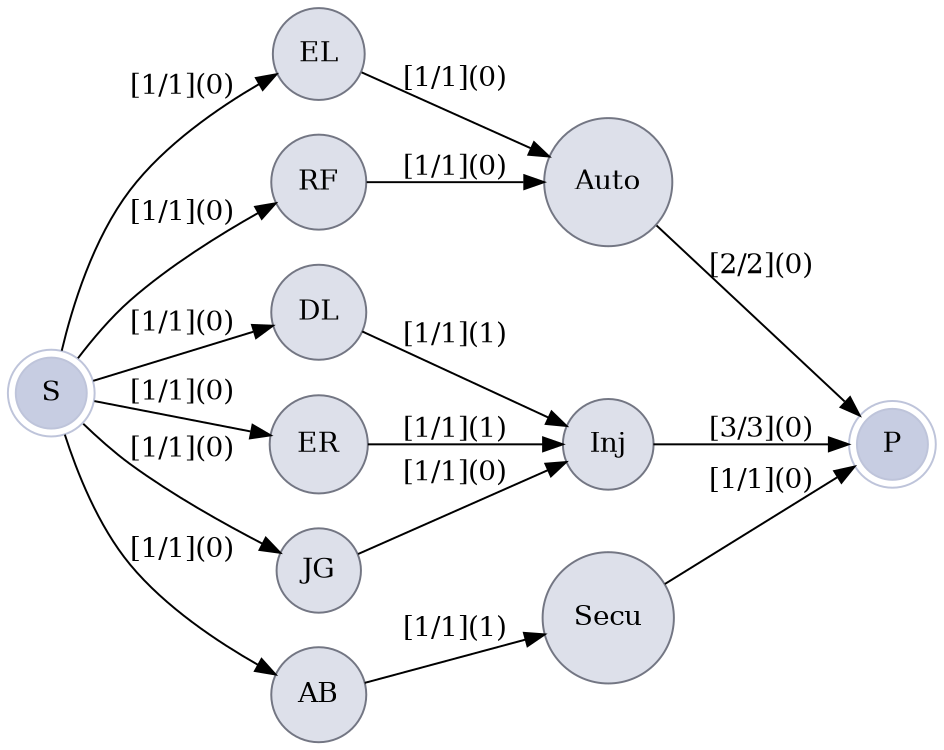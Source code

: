 digraph finite_state_machine {
 rankdir=LR;
	size="8,5";
node [shape = doublecircle, style=filled, fillcolor="#c7cde2", color="#bec4da"]; S;
node [shape = doublecircle, style=filled, fillcolor="#c7cde2", color="#bec4da"]; P;
node [shape = circle, style=filled, fillcolor="#dde0ea", color="#737683"];
"Inj" -> P [ label = "[3/3](0)"];
"Auto" -> P [ label = "[2/2](0)"];
"Secu" -> P [ label = "[1/1](0)"];
"EL" -> "Auto" [ label = "[1/1](0)"];
"RF" -> "Auto" [ label = "[1/1](0)"];
"DL" -> "Inj" [ label = "[1/1](1)"];
"ER" -> "Inj" [ label = "[1/1](1)"];
"JG" -> "Inj" [ label = "[1/1](0)"];
S -> "EL" [ label = "[1/1](0)"];
S -> "RF" [ label = "[1/1](0)"];
S -> "DL" [ label = "[1/1](0)"];
S -> "ER" [ label = "[1/1](0)"];
S -> "JG" [ label = "[1/1](0)"];
S -> "AB" [ label = "[1/1](0)"];
"AB" -> "Secu" [ label = "[1/1](1)"];
}
